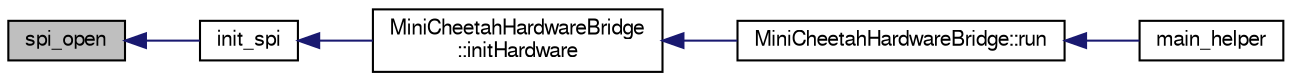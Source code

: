 digraph "spi_open"
{
  edge [fontname="FreeSans",fontsize="10",labelfontname="FreeSans",labelfontsize="10"];
  node [fontname="FreeSans",fontsize="10",shape=record];
  rankdir="LR";
  Node1 [label="spi_open",height=0.2,width=0.4,color="black", fillcolor="grey75", style="filled", fontcolor="black"];
  Node1 -> Node2 [dir="back",color="midnightblue",fontsize="10",style="solid",fontname="FreeSans"];
  Node2 [label="init_spi",height=0.2,width=0.4,color="black", fillcolor="white", style="filled",URL="$d1/d62/rt__spi_8cpp.html#a8eb9780a3438ec02c70314744f91f3c7"];
  Node2 -> Node3 [dir="back",color="midnightblue",fontsize="10",style="solid",fontname="FreeSans"];
  Node3 [label="MiniCheetahHardwareBridge\l::initHardware",height=0.2,width=0.4,color="black", fillcolor="white", style="filled",URL="$d0/dc5/class_mini_cheetah_hardware_bridge.html#aa2ed52f47d4bfb659e1d4d74930774dc"];
  Node3 -> Node4 [dir="back",color="midnightblue",fontsize="10",style="solid",fontname="FreeSans"];
  Node4 [label="MiniCheetahHardwareBridge::run",height=0.2,width=0.4,color="black", fillcolor="white", style="filled",URL="$d0/dc5/class_mini_cheetah_hardware_bridge.html#a685c0e118f44327e7734119bd232d484"];
  Node4 -> Node5 [dir="back",color="midnightblue",fontsize="10",style="solid",fontname="FreeSans"];
  Node5 [label="main_helper",height=0.2,width=0.4,color="black", fillcolor="white", style="filled",URL="$d3/dfa/main__helper_8cpp.html#acd1b6ffaae55ecc3c765c38ce5bf3a95"];
}
